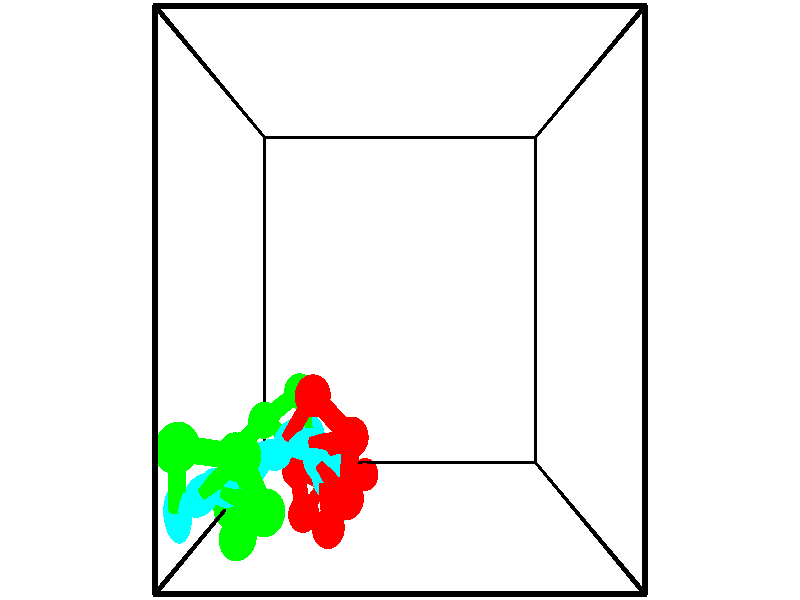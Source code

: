// switches for output
#declare DRAW_BASES = 1; // possible values are 0, 1; only relevant for DNA ribbons
#declare DRAW_BASES_TYPE = 3; // possible values are 1, 2, 3; only relevant for DNA ribbons
#declare DRAW_FOG = 0; // set to 1 to enable fog

#include "colors.inc"

#include "transforms.inc"
background { rgb <1, 1, 1>}

#default {
   normal{
       ripples 0.25
       frequency 0.20
       turbulence 0.2
       lambda 5
   }
	finish {
		phong 0.1
		phong_size 40.
	}
}

// original window dimensions: 1024x640


// camera settings

camera {
	sky <-0, 1, 0>
	up <-0, 1, 0>
	right 1.6 * <1, 0, 0>
	location <2.5, 2.5, 11.1562>
	look_at <2.5, 2.5, 2.5>
	direction <0, 0, -8.6562>
	angle 67.0682
}


# declare cpy_camera_pos = <2.5, 2.5, 11.1562>;
# if (DRAW_FOG = 1)
fog {
	fog_type 2
	up vnormalize(cpy_camera_pos)
	color rgbt<1,1,1,0.3>
	distance 1e-5
	fog_alt 3e-3
	fog_offset 4
}
# end


// LIGHTS

# declare lum = 6;
global_settings {
	ambient_light rgb lum * <0.05, 0.05, 0.05>
	max_trace_level 15
}# declare cpy_direct_light_amount = 0.25;
light_source
{	1000 * <-1, -1, 1>,
	rgb lum * cpy_direct_light_amount
	parallel
}

light_source
{	1000 * <1, 1, -1>,
	rgb lum * cpy_direct_light_amount
	parallel
}

// strand 0

// nucleotide -1

// particle -1
sphere {
	<1.845291, -0.216041, -0.117994> 0.250000
	pigment { color rgbt <1,0,0,0> }
	no_shadow
}
cylinder {
	<1.599743, -0.462662, 0.079197>,  <1.452414, -0.610634, 0.197511>, 0.100000
	pigment { color rgbt <1,0,0,0> }
	no_shadow
}
cylinder {
	<1.599743, -0.462662, 0.079197>,  <1.845291, -0.216041, -0.117994>, 0.100000
	pigment { color rgbt <1,0,0,0> }
	no_shadow
}

// particle -1
sphere {
	<1.599743, -0.462662, 0.079197> 0.100000
	pigment { color rgbt <1,0,0,0> }
	no_shadow
}
sphere {
	0, 1
	scale<0.080000,0.200000,0.300000>
	matrix <0.002984, 0.622674, 0.782475,
		-0.789401, 0.481810, -0.380402,
		-0.613871, -0.616552, 0.492977,
		1.415582, -0.647627, 0.227090>
	pigment { color rgbt <0,1,1,0> }
	no_shadow
}
cylinder {
	<1.153523, 0.165787, 0.026933>,  <1.845291, -0.216041, -0.117994>, 0.130000
	pigment { color rgbt <1,0,0,0> }
	no_shadow
}

// nucleotide -1

// particle -1
sphere {
	<1.153523, 0.165787, 0.026933> 0.250000
	pigment { color rgbt <1,0,0,0> }
	no_shadow
}
cylinder {
	<1.302238, -0.111832, 0.273533>,  <1.391468, -0.278403, 0.421493>, 0.100000
	pigment { color rgbt <1,0,0,0> }
	no_shadow
}
cylinder {
	<1.302238, -0.111832, 0.273533>,  <1.153523, 0.165787, 0.026933>, 0.100000
	pigment { color rgbt <1,0,0,0> }
	no_shadow
}

// particle -1
sphere {
	<1.302238, -0.111832, 0.273533> 0.100000
	pigment { color rgbt <1,0,0,0> }
	no_shadow
}
sphere {
	0, 1
	scale<0.080000,0.200000,0.300000>
	matrix <-0.307289, 0.534655, 0.787222,
		-0.875983, -0.482123, -0.014495,
		0.371788, -0.694047, 0.616500,
		1.413775, -0.320046, 0.458483>
	pigment { color rgbt <0,1,1,0> }
	no_shadow
}
cylinder {
	<0.695797, 0.026406, 0.623516>,  <1.153523, 0.165787, 0.026933>, 0.130000
	pigment { color rgbt <1,0,0,0> }
	no_shadow
}

// nucleotide -1

// particle -1
sphere {
	<0.695797, 0.026406, 0.623516> 0.250000
	pigment { color rgbt <1,0,0,0> }
	no_shadow
}
cylinder {
	<1.057522, -0.096451, 0.742096>,  <1.274557, -0.170165, 0.813244>, 0.100000
	pigment { color rgbt <1,0,0,0> }
	no_shadow
}
cylinder {
	<1.057522, -0.096451, 0.742096>,  <0.695797, 0.026406, 0.623516>, 0.100000
	pigment { color rgbt <1,0,0,0> }
	no_shadow
}

// particle -1
sphere {
	<1.057522, -0.096451, 0.742096> 0.100000
	pigment { color rgbt <1,0,0,0> }
	no_shadow
}
sphere {
	0, 1
	scale<0.080000,0.200000,0.300000>
	matrix <-0.097897, 0.526740, 0.844371,
		-0.415495, -0.792596, 0.446269,
		0.904312, -0.307143, 0.296450,
		1.328815, -0.188594, 0.831031>
	pigment { color rgbt <0,1,1,0> }
	no_shadow
}
cylinder {
	<0.915783, -0.427783, 1.234626>,  <0.695797, 0.026406, 0.623516>, 0.130000
	pigment { color rgbt <1,0,0,0> }
	no_shadow
}

// nucleotide -1

// particle -1
sphere {
	<0.915783, -0.427783, 1.234626> 0.250000
	pigment { color rgbt <1,0,0,0> }
	no_shadow
}
cylinder {
	<1.171806, -0.126160, 1.175671>,  <1.325420, 0.054814, 1.140297>, 0.100000
	pigment { color rgbt <1,0,0,0> }
	no_shadow
}
cylinder {
	<1.171806, -0.126160, 1.175671>,  <0.915783, -0.427783, 1.234626>, 0.100000
	pigment { color rgbt <1,0,0,0> }
	no_shadow
}

// particle -1
sphere {
	<1.171806, -0.126160, 1.175671> 0.100000
	pigment { color rgbt <1,0,0,0> }
	no_shadow
}
sphere {
	0, 1
	scale<0.080000,0.200000,0.300000>
	matrix <-0.267655, 0.398645, 0.877179,
		0.720200, -0.521995, 0.456983,
		0.640057, 0.754058, -0.147390,
		1.363824, 0.100058, 1.131454>
	pigment { color rgbt <0,1,1,0> }
	no_shadow
}
cylinder {
	<1.396847, -0.435307, 1.850157>,  <0.915783, -0.427783, 1.234626>, 0.130000
	pigment { color rgbt <1,0,0,0> }
	no_shadow
}

// nucleotide -1

// particle -1
sphere {
	<1.396847, -0.435307, 1.850157> 0.250000
	pigment { color rgbt <1,0,0,0> }
	no_shadow
}
cylinder {
	<1.335186, -0.089737, 1.658379>,  <1.298190, 0.117605, 1.543311>, 0.100000
	pigment { color rgbt <1,0,0,0> }
	no_shadow
}
cylinder {
	<1.335186, -0.089737, 1.658379>,  <1.396847, -0.435307, 1.850157>, 0.100000
	pigment { color rgbt <1,0,0,0> }
	no_shadow
}

// particle -1
sphere {
	<1.335186, -0.089737, 1.658379> 0.100000
	pigment { color rgbt <1,0,0,0> }
	no_shadow
}
sphere {
	0, 1
	scale<0.080000,0.200000,0.300000>
	matrix <-0.156407, 0.457792, 0.875193,
		0.975589, 0.209901, 0.064554,
		-0.154152, 0.863926, -0.479447,
		1.288941, 0.169441, 1.514544>
	pigment { color rgbt <0,1,1,0> }
	no_shadow
}
cylinder {
	<1.717902, 0.062687, 2.281792>,  <1.396847, -0.435307, 1.850157>, 0.130000
	pigment { color rgbt <1,0,0,0> }
	no_shadow
}

// nucleotide -1

// particle -1
sphere {
	<1.717902, 0.062687, 2.281792> 0.250000
	pigment { color rgbt <1,0,0,0> }
	no_shadow
}
cylinder {
	<1.447491, 0.257004, 2.060165>,  <1.285244, 0.373594, 1.927189>, 0.100000
	pigment { color rgbt <1,0,0,0> }
	no_shadow
}
cylinder {
	<1.447491, 0.257004, 2.060165>,  <1.717902, 0.062687, 2.281792>, 0.100000
	pigment { color rgbt <1,0,0,0> }
	no_shadow
}

// particle -1
sphere {
	<1.447491, 0.257004, 2.060165> 0.100000
	pigment { color rgbt <1,0,0,0> }
	no_shadow
}
sphere {
	0, 1
	scale<0.080000,0.200000,0.300000>
	matrix <-0.265555, 0.540777, 0.798148,
		0.687361, 0.686707, -0.236577,
		-0.676029, 0.485791, -0.554068,
		1.244682, 0.402741, 1.893945>
	pigment { color rgbt <0,1,1,0> }
	no_shadow
}
cylinder {
	<1.793318, 0.833542, 2.372686>,  <1.717902, 0.062687, 2.281792>, 0.130000
	pigment { color rgbt <1,0,0,0> }
	no_shadow
}

// nucleotide -1

// particle -1
sphere {
	<1.793318, 0.833542, 2.372686> 0.250000
	pigment { color rgbt <1,0,0,0> }
	no_shadow
}
cylinder {
	<1.413696, 0.766464, 2.265972>,  <1.185923, 0.726217, 2.201944>, 0.100000
	pigment { color rgbt <1,0,0,0> }
	no_shadow
}
cylinder {
	<1.413696, 0.766464, 2.265972>,  <1.793318, 0.833542, 2.372686>, 0.100000
	pigment { color rgbt <1,0,0,0> }
	no_shadow
}

// particle -1
sphere {
	<1.413696, 0.766464, 2.265972> 0.100000
	pigment { color rgbt <1,0,0,0> }
	no_shadow
}
sphere {
	0, 1
	scale<0.080000,0.200000,0.300000>
	matrix <-0.310471, 0.352854, 0.882668,
		-0.053883, 0.920528, -0.386942,
		-0.949054, -0.167695, -0.266784,
		1.128980, 0.716156, 2.185937>
	pigment { color rgbt <0,1,1,0> }
	no_shadow
}
cylinder {
	<1.276530, 1.380607, 2.694678>,  <1.793318, 0.833542, 2.372686>, 0.130000
	pigment { color rgbt <1,0,0,0> }
	no_shadow
}

// nucleotide -1

// particle -1
sphere {
	<1.276530, 1.380607, 2.694678> 0.250000
	pigment { color rgbt <1,0,0,0> }
	no_shadow
}
cylinder {
	<1.049515, 1.057205, 2.632423>,  <0.913306, 0.863164, 2.595071>, 0.100000
	pigment { color rgbt <1,0,0,0> }
	no_shadow
}
cylinder {
	<1.049515, 1.057205, 2.632423>,  <1.276530, 1.380607, 2.694678>, 0.100000
	pigment { color rgbt <1,0,0,0> }
	no_shadow
}

// particle -1
sphere {
	<1.049515, 1.057205, 2.632423> 0.100000
	pigment { color rgbt <1,0,0,0> }
	no_shadow
}
sphere {
	0, 1
	scale<0.080000,0.200000,0.300000>
	matrix <-0.449675, 0.146028, 0.881174,
		-0.689705, 0.570085, -0.446440,
		-0.567537, -0.808504, -0.155637,
		0.879254, 0.814654, 2.585732>
	pigment { color rgbt <0,1,1,0> }
	no_shadow
}
// strand 1

// nucleotide -1

// particle -1
sphere {
	<-0.093362, 1.066966, 4.137884> 0.250000
	pigment { color rgbt <0,1,0,0> }
	no_shadow
}
cylinder {
	<-0.116455, 0.674103, 4.066296>,  <-0.130311, 0.438385, 4.023343>, 0.100000
	pigment { color rgbt <0,1,0,0> }
	no_shadow
}
cylinder {
	<-0.116455, 0.674103, 4.066296>,  <-0.093362, 1.066966, 4.137884>, 0.100000
	pigment { color rgbt <0,1,0,0> }
	no_shadow
}

// particle -1
sphere {
	<-0.116455, 0.674103, 4.066296> 0.100000
	pigment { color rgbt <0,1,0,0> }
	no_shadow
}
sphere {
	0, 1
	scale<0.080000,0.200000,0.300000>
	matrix <0.368375, 0.145661, -0.918196,
		0.927883, -0.118939, 0.353393,
		-0.057733, -0.982159, -0.178971,
		-0.133775, 0.379455, 4.012604>
	pigment { color rgbt <0,1,1,0> }
	no_shadow
}
cylinder {
	<0.548939, 0.901486, 3.790272>,  <-0.093362, 1.066966, 4.137884>, 0.130000
	pigment { color rgbt <0,1,0,0> }
	no_shadow
}

// nucleotide -1

// particle -1
sphere {
	<0.548939, 0.901486, 3.790272> 0.250000
	pigment { color rgbt <0,1,0,0> }
	no_shadow
}
cylinder {
	<0.248199, 0.654251, 3.698456>,  <0.067755, 0.505910, 3.643366>, 0.100000
	pigment { color rgbt <0,1,0,0> }
	no_shadow
}
cylinder {
	<0.248199, 0.654251, 3.698456>,  <0.548939, 0.901486, 3.790272>, 0.100000
	pigment { color rgbt <0,1,0,0> }
	no_shadow
}

// particle -1
sphere {
	<0.248199, 0.654251, 3.698456> 0.100000
	pigment { color rgbt <0,1,0,0> }
	no_shadow
}
sphere {
	0, 1
	scale<0.080000,0.200000,0.300000>
	matrix <0.227205, 0.083937, -0.970223,
		0.618950, -0.781615, 0.077325,
		-0.751850, -0.618088, -0.229539,
		0.022644, 0.468825, 3.629594>
	pigment { color rgbt <0,1,1,0> }
	no_shadow
}
cylinder {
	<0.776186, 0.230905, 3.430206>,  <0.548939, 0.901486, 3.790272>, 0.130000
	pigment { color rgbt <0,1,0,0> }
	no_shadow
}

// nucleotide -1

// particle -1
sphere {
	<0.776186, 0.230905, 3.430206> 0.250000
	pigment { color rgbt <0,1,0,0> }
	no_shadow
}
cylinder {
	<0.414053, 0.351318, 3.310371>,  <0.196773, 0.423566, 3.238471>, 0.100000
	pigment { color rgbt <0,1,0,0> }
	no_shadow
}
cylinder {
	<0.414053, 0.351318, 3.310371>,  <0.776186, 0.230905, 3.430206>, 0.100000
	pigment { color rgbt <0,1,0,0> }
	no_shadow
}

// particle -1
sphere {
	<0.414053, 0.351318, 3.310371> 0.100000
	pigment { color rgbt <0,1,0,0> }
	no_shadow
}
sphere {
	0, 1
	scale<0.080000,0.200000,0.300000>
	matrix <0.321787, 0.025840, -0.946459,
		-0.277175, -0.953263, -0.120262,
		-0.905333, 0.301034, -0.299586,
		0.142453, 0.441628, 3.220496>
	pigment { color rgbt <0,1,1,0> }
	no_shadow
}
cylinder {
	<0.294200, -0.197554, 2.941780>,  <0.776186, 0.230905, 3.430206>, 0.130000
	pigment { color rgbt <0,1,0,0> }
	no_shadow
}

// nucleotide -1

// particle -1
sphere {
	<0.294200, -0.197554, 2.941780> 0.250000
	pigment { color rgbt <0,1,0,0> }
	no_shadow
}
cylinder {
	<0.300226, 0.200424, 2.902065>,  <0.303842, 0.439211, 2.878237>, 0.100000
	pigment { color rgbt <0,1,0,0> }
	no_shadow
}
cylinder {
	<0.300226, 0.200424, 2.902065>,  <0.294200, -0.197554, 2.941780>, 0.100000
	pigment { color rgbt <0,1,0,0> }
	no_shadow
}

// particle -1
sphere {
	<0.300226, 0.200424, 2.902065> 0.100000
	pigment { color rgbt <0,1,0,0> }
	no_shadow
}
sphere {
	0, 1
	scale<0.080000,0.200000,0.300000>
	matrix <0.427060, -0.096188, -0.899092,
		-0.904098, -0.028856, -0.426351,
		0.015066, 0.994945, -0.099287,
		0.304746, 0.498908, 2.872279>
	pigment { color rgbt <0,1,1,0> }
	no_shadow
}
cylinder {
	<0.028559, -0.028209, 2.316594>,  <0.294200, -0.197554, 2.941780>, 0.130000
	pigment { color rgbt <0,1,0,0> }
	no_shadow
}

// nucleotide -1

// particle -1
sphere {
	<0.028559, -0.028209, 2.316594> 0.250000
	pigment { color rgbt <0,1,0,0> }
	no_shadow
}
cylinder {
	<0.264324, 0.291046, 2.366501>,  <0.405783, 0.482599, 2.396445>, 0.100000
	pigment { color rgbt <0,1,0,0> }
	no_shadow
}
cylinder {
	<0.264324, 0.291046, 2.366501>,  <0.028559, -0.028209, 2.316594>, 0.100000
	pigment { color rgbt <0,1,0,0> }
	no_shadow
}

// particle -1
sphere {
	<0.264324, 0.291046, 2.366501> 0.100000
	pigment { color rgbt <0,1,0,0> }
	no_shadow
}
sphere {
	0, 1
	scale<0.080000,0.200000,0.300000>
	matrix <0.416556, -0.167952, -0.893462,
		-0.692151, 0.578591, -0.431462,
		0.589414, 0.798138, 0.124767,
		0.441148, 0.530488, 2.403931>
	pigment { color rgbt <0,1,1,0> }
	no_shadow
}
cylinder {
	<-0.080812, 0.528819, 1.755745>,  <0.028559, -0.028209, 2.316594>, 0.130000
	pigment { color rgbt <0,1,0,0> }
	no_shadow
}

// nucleotide -1

// particle -1
sphere {
	<-0.080812, 0.528819, 1.755745> 0.250000
	pigment { color rgbt <0,1,0,0> }
	no_shadow
}
cylinder {
	<0.295790, 0.537369, 1.890274>,  <0.521751, 0.542499, 1.970991>, 0.100000
	pigment { color rgbt <0,1,0,0> }
	no_shadow
}
cylinder {
	<0.295790, 0.537369, 1.890274>,  <-0.080812, 0.528819, 1.755745>, 0.100000
	pigment { color rgbt <0,1,0,0> }
	no_shadow
}

// particle -1
sphere {
	<0.295790, 0.537369, 1.890274> 0.100000
	pigment { color rgbt <0,1,0,0> }
	no_shadow
}
sphere {
	0, 1
	scale<0.080000,0.200000,0.300000>
	matrix <0.336299, -0.123967, -0.933561,
		0.021739, 0.992056, -0.123903,
		0.941505, 0.021374, 0.336322,
		0.578241, 0.543781, 1.991171>
	pigment { color rgbt <0,1,1,0> }
	no_shadow
}
cylinder {
	<0.264399, 0.854455, 1.233762>,  <-0.080812, 0.528819, 1.755745>, 0.130000
	pigment { color rgbt <0,1,0,0> }
	no_shadow
}

// nucleotide -1

// particle -1
sphere {
	<0.264399, 0.854455, 1.233762> 0.250000
	pigment { color rgbt <0,1,0,0> }
	no_shadow
}
cylinder {
	<0.576157, 0.731705, 1.452255>,  <0.763211, 0.658055, 1.583351>, 0.100000
	pigment { color rgbt <0,1,0,0> }
	no_shadow
}
cylinder {
	<0.576157, 0.731705, 1.452255>,  <0.264399, 0.854455, 1.233762>, 0.100000
	pigment { color rgbt <0,1,0,0> }
	no_shadow
}

// particle -1
sphere {
	<0.576157, 0.731705, 1.452255> 0.100000
	pigment { color rgbt <0,1,0,0> }
	no_shadow
}
sphere {
	0, 1
	scale<0.080000,0.200000,0.300000>
	matrix <0.554893, -0.066735, -0.829241,
		0.290926, 0.949407, 0.118270,
		0.779395, -0.306875, 0.546234,
		0.809975, 0.639642, 1.616125>
	pigment { color rgbt <0,1,1,0> }
	no_shadow
}
cylinder {
	<0.806711, 1.220936, 0.998301>,  <0.264399, 0.854455, 1.233762>, 0.130000
	pigment { color rgbt <0,1,0,0> }
	no_shadow
}

// nucleotide -1

// particle -1
sphere {
	<0.806711, 1.220936, 0.998301> 0.250000
	pigment { color rgbt <0,1,0,0> }
	no_shadow
}
cylinder {
	<0.973991, 0.904800, 1.177399>,  <1.074360, 0.715119, 1.284857>, 0.100000
	pigment { color rgbt <0,1,0,0> }
	no_shadow
}
cylinder {
	<0.973991, 0.904800, 1.177399>,  <0.806711, 1.220936, 0.998301>, 0.100000
	pigment { color rgbt <0,1,0,0> }
	no_shadow
}

// particle -1
sphere {
	<0.973991, 0.904800, 1.177399> 0.100000
	pigment { color rgbt <0,1,0,0> }
	no_shadow
}
sphere {
	0, 1
	scale<0.080000,0.200000,0.300000>
	matrix <0.515197, -0.199589, -0.833509,
		0.748118, 0.579250, 0.323711,
		0.418201, -0.790338, 0.447744,
		1.099452, 0.667699, 1.311722>
	pigment { color rgbt <0,1,1,0> }
	no_shadow
}
// box output
cylinder {
	<0.000000, 0.000000, 0.000000>,  <5.000000, 0.000000, 0.000000>, 0.025000
	pigment { color rgbt <0,0,0,0> }
	no_shadow
}
cylinder {
	<0.000000, 0.000000, 0.000000>,  <0.000000, 5.000000, 0.000000>, 0.025000
	pigment { color rgbt <0,0,0,0> }
	no_shadow
}
cylinder {
	<0.000000, 0.000000, 0.000000>,  <0.000000, 0.000000, 5.000000>, 0.025000
	pigment { color rgbt <0,0,0,0> }
	no_shadow
}
cylinder {
	<5.000000, 5.000000, 5.000000>,  <0.000000, 5.000000, 5.000000>, 0.025000
	pigment { color rgbt <0,0,0,0> }
	no_shadow
}
cylinder {
	<5.000000, 5.000000, 5.000000>,  <5.000000, 0.000000, 5.000000>, 0.025000
	pigment { color rgbt <0,0,0,0> }
	no_shadow
}
cylinder {
	<5.000000, 5.000000, 5.000000>,  <5.000000, 5.000000, 0.000000>, 0.025000
	pigment { color rgbt <0,0,0,0> }
	no_shadow
}
cylinder {
	<0.000000, 0.000000, 5.000000>,  <0.000000, 5.000000, 5.000000>, 0.025000
	pigment { color rgbt <0,0,0,0> }
	no_shadow
}
cylinder {
	<0.000000, 0.000000, 5.000000>,  <5.000000, 0.000000, 5.000000>, 0.025000
	pigment { color rgbt <0,0,0,0> }
	no_shadow
}
cylinder {
	<5.000000, 5.000000, 0.000000>,  <0.000000, 5.000000, 0.000000>, 0.025000
	pigment { color rgbt <0,0,0,0> }
	no_shadow
}
cylinder {
	<5.000000, 5.000000, 0.000000>,  <5.000000, 0.000000, 0.000000>, 0.025000
	pigment { color rgbt <0,0,0,0> }
	no_shadow
}
cylinder {
	<5.000000, 0.000000, 5.000000>,  <5.000000, 0.000000, 0.000000>, 0.025000
	pigment { color rgbt <0,0,0,0> }
	no_shadow
}
cylinder {
	<0.000000, 5.000000, 0.000000>,  <0.000000, 5.000000, 5.000000>, 0.025000
	pigment { color rgbt <0,0,0,0> }
	no_shadow
}
// end of box output
